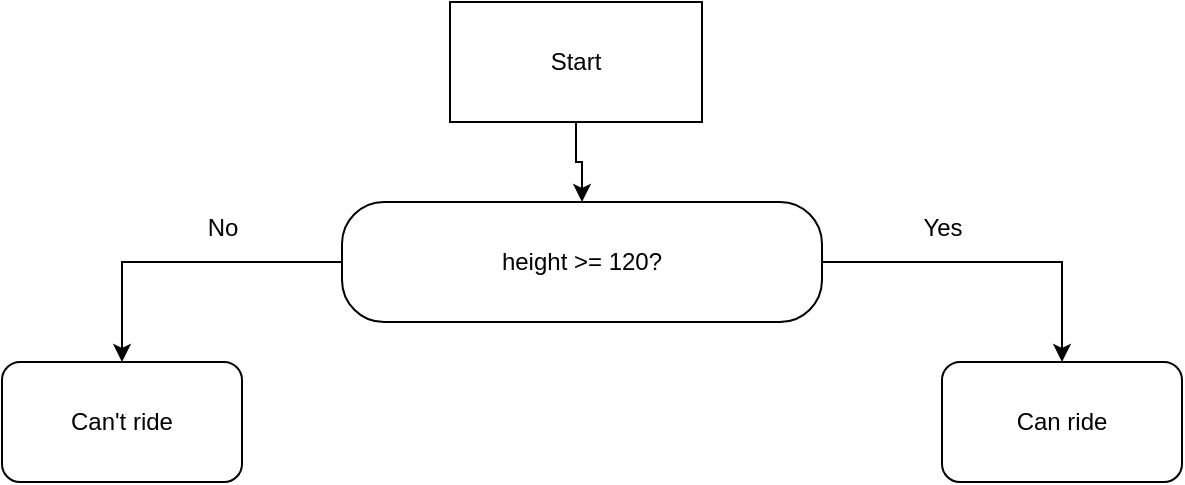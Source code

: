 <mxfile version="21.3.5" type="github">
  <diagram name="Page-1" id="Hrz1Fr33gbOibMHpj_V7">
    <mxGraphModel dx="1432" dy="808" grid="1" gridSize="10" guides="1" tooltips="1" connect="1" arrows="1" fold="1" page="1" pageScale="1" pageWidth="827" pageHeight="1169" math="0" shadow="0">
      <root>
        <mxCell id="0" />
        <mxCell id="1" parent="0" />
        <mxCell id="OhpXjb_4UzoEW2_I3On9-7" style="edgeStyle=orthogonalEdgeStyle;rounded=0;orthogonalLoop=1;jettySize=auto;html=1;exitX=0;exitY=0.5;exitDx=0;exitDy=0;entryX=0.5;entryY=0;entryDx=0;entryDy=0;" edge="1" parent="1" source="OhpXjb_4UzoEW2_I3On9-10" target="OhpXjb_4UzoEW2_I3On9-2">
          <mxGeometry relative="1" as="geometry" />
        </mxCell>
        <mxCell id="OhpXjb_4UzoEW2_I3On9-9" style="edgeStyle=orthogonalEdgeStyle;rounded=0;orthogonalLoop=1;jettySize=auto;html=1;exitX=1;exitY=0.5;exitDx=0;exitDy=0;entryX=0.5;entryY=0;entryDx=0;entryDy=0;" edge="1" parent="1" source="OhpXjb_4UzoEW2_I3On9-10" target="OhpXjb_4UzoEW2_I3On9-3">
          <mxGeometry relative="1" as="geometry" />
        </mxCell>
        <mxCell id="OhpXjb_4UzoEW2_I3On9-12" style="edgeStyle=orthogonalEdgeStyle;rounded=0;orthogonalLoop=1;jettySize=auto;html=1;exitX=0.5;exitY=1;exitDx=0;exitDy=0;entryX=0.5;entryY=0;entryDx=0;entryDy=0;" edge="1" parent="1" source="OhpXjb_4UzoEW2_I3On9-1" target="OhpXjb_4UzoEW2_I3On9-10">
          <mxGeometry relative="1" as="geometry" />
        </mxCell>
        <mxCell id="OhpXjb_4UzoEW2_I3On9-1" value="Start" style="rounded=0;whiteSpace=wrap;html=1;" vertex="1" parent="1">
          <mxGeometry x="354" y="210" width="126" height="60" as="geometry" />
        </mxCell>
        <mxCell id="OhpXjb_4UzoEW2_I3On9-2" value="Can&#39;t ride" style="rounded=1;whiteSpace=wrap;html=1;" vertex="1" parent="1">
          <mxGeometry x="130" y="390" width="120" height="60" as="geometry" />
        </mxCell>
        <mxCell id="OhpXjb_4UzoEW2_I3On9-3" value="Can ride" style="rounded=1;whiteSpace=wrap;html=1;" vertex="1" parent="1">
          <mxGeometry x="600" y="390" width="120" height="60" as="geometry" />
        </mxCell>
        <mxCell id="OhpXjb_4UzoEW2_I3On9-10" value="height &amp;gt;= 120?" style="rounded=1;whiteSpace=wrap;html=1;arcSize=35;" vertex="1" parent="1">
          <mxGeometry x="300" y="310" width="240" height="60" as="geometry" />
        </mxCell>
        <mxCell id="OhpXjb_4UzoEW2_I3On9-14" value="Yes" style="text;html=1;align=center;verticalAlign=middle;resizable=0;points=[];autosize=1;strokeColor=none;fillColor=none;" vertex="1" parent="1">
          <mxGeometry x="580" y="308" width="40" height="30" as="geometry" />
        </mxCell>
        <mxCell id="OhpXjb_4UzoEW2_I3On9-15" value="No" style="text;html=1;align=center;verticalAlign=middle;resizable=0;points=[];autosize=1;strokeColor=none;fillColor=none;" vertex="1" parent="1">
          <mxGeometry x="220" y="308" width="40" height="30" as="geometry" />
        </mxCell>
      </root>
    </mxGraphModel>
  </diagram>
</mxfile>
